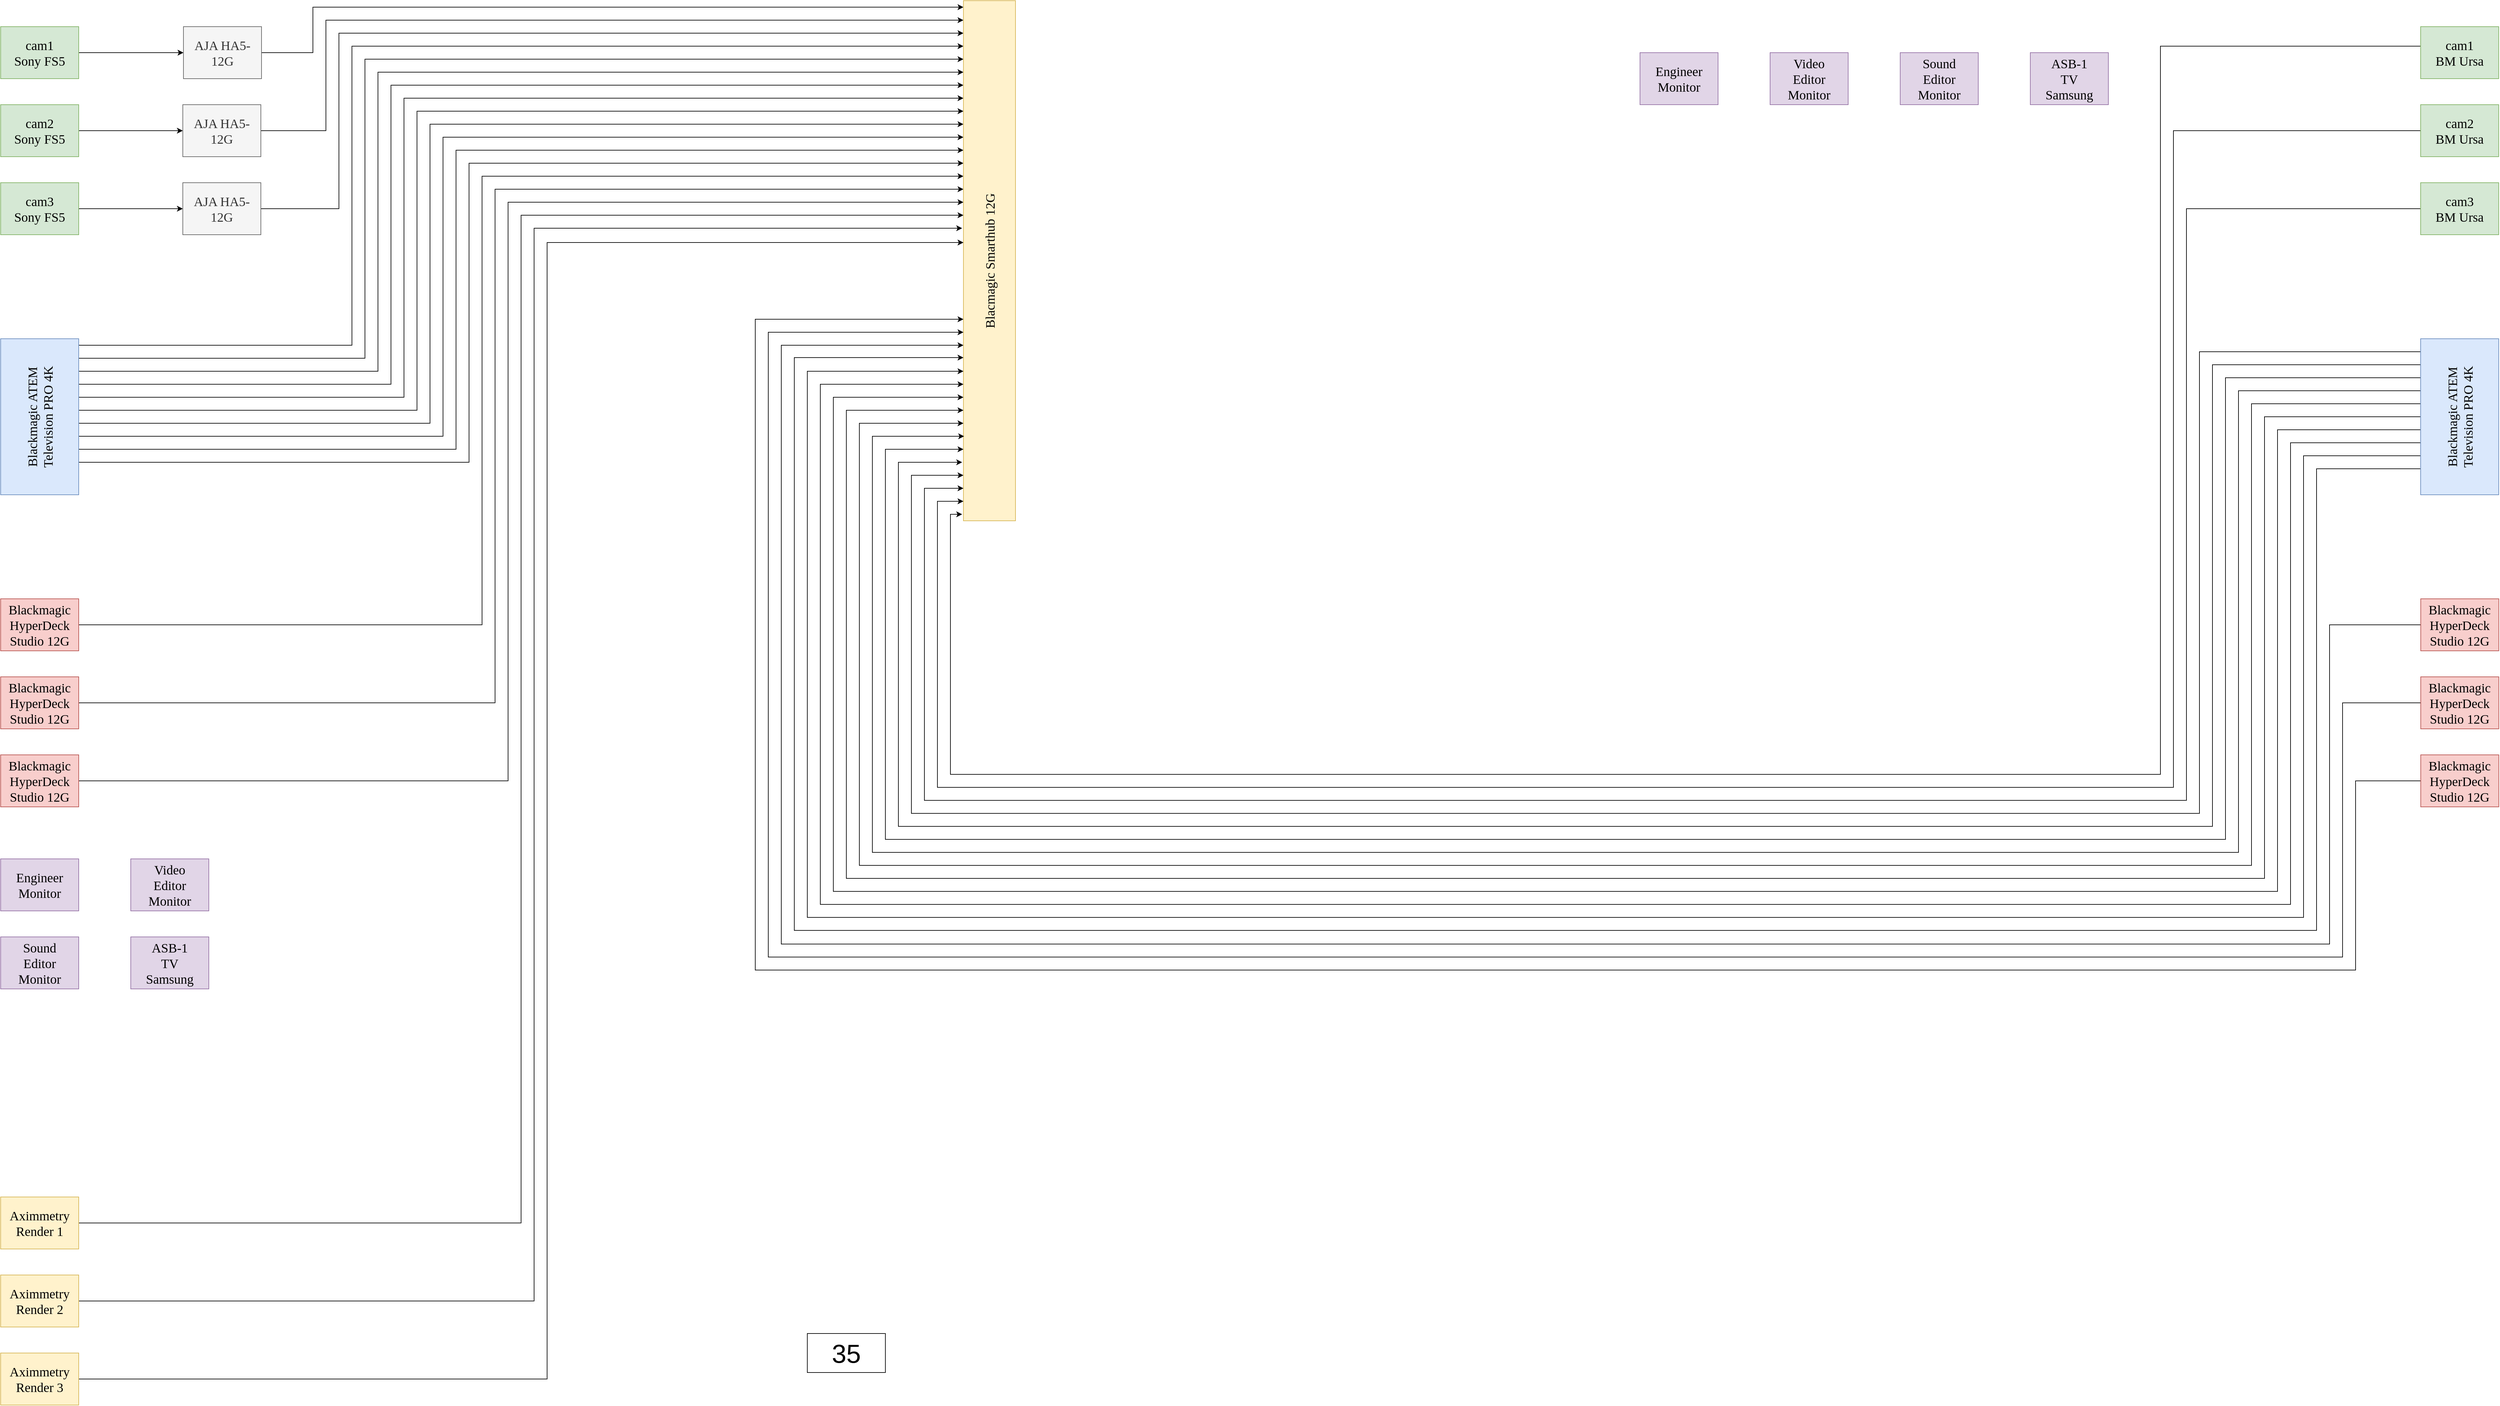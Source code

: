 <mxfile version="10.6.7" type="github"><diagram id="8zPpaCdNfco4rCtqq6pd" name="Chromakey ASB-1"><mxGraphModel dx="4948" dy="2976" grid="1" gridSize="10" guides="1" tooltips="1" connect="1" arrows="1" fold="1" page="1" pageScale="1" pageWidth="2336" pageHeight="1654" math="0" shadow="0"><root><mxCell id="0"/><mxCell id="1" parent="0"/><mxCell id="PRNeWvGEzYsnuZo690AR-102" style="edgeStyle=orthogonalEdgeStyle;rounded=0;orthogonalLoop=1;jettySize=auto;html=1;entryX=0;entryY=0.5;entryDx=0;entryDy=0;fontFamily=Verdana;fontSize=20;" parent="1" source="PRNeWvGEzYsnuZo690AR-89" target="PRNeWvGEzYsnuZo690AR-96" edge="1"><mxGeometry relative="1" as="geometry"/></mxCell><mxCell id="PRNeWvGEzYsnuZo690AR-89" value="cam1&lt;br&gt;Sony FS5&lt;br&gt;" style="rounded=0;whiteSpace=wrap;html=1;fontFamily=Verdana;fontSize=20;fillColor=#d5e8d4;strokeColor=#82b366;" parent="1" vertex="1"><mxGeometry x="400" y="160" width="120" height="80" as="geometry"/></mxCell><mxCell id="PRNeWvGEzYsnuZo690AR-105" style="edgeStyle=orthogonalEdgeStyle;rounded=0;orthogonalLoop=1;jettySize=auto;html=1;entryX=0;entryY=0.5;entryDx=0;entryDy=0;fontFamily=Verdana;fontSize=20;" parent="1" source="PRNeWvGEzYsnuZo690AR-94" target="PRNeWvGEzYsnuZo690AR-100" edge="1"><mxGeometry relative="1" as="geometry"/></mxCell><mxCell id="PRNeWvGEzYsnuZo690AR-94" value="cam2&lt;br&gt;Sony FS5&lt;br&gt;" style="rounded=0;whiteSpace=wrap;html=1;fontFamily=Verdana;fontSize=20;fillColor=#d5e8d4;strokeColor=#82b366;" parent="1" vertex="1"><mxGeometry x="400" y="280" width="120" height="80" as="geometry"/></mxCell><mxCell id="PRNeWvGEzYsnuZo690AR-106" style="edgeStyle=orthogonalEdgeStyle;rounded=0;orthogonalLoop=1;jettySize=auto;html=1;entryX=0;entryY=0.5;entryDx=0;entryDy=0;fontFamily=Verdana;fontSize=20;" parent="1" source="PRNeWvGEzYsnuZo690AR-95" target="PRNeWvGEzYsnuZo690AR-101" edge="1"><mxGeometry relative="1" as="geometry"/></mxCell><mxCell id="PRNeWvGEzYsnuZo690AR-95" value="cam3&lt;br&gt;Sony FS5&lt;br&gt;" style="rounded=0;whiteSpace=wrap;html=1;fontFamily=Verdana;fontSize=20;fillColor=#d5e8d4;strokeColor=#82b366;" parent="1" vertex="1"><mxGeometry x="400" y="400" width="120" height="80" as="geometry"/></mxCell><mxCell id="cZCcKE036kt_M7OEwNeD-14" style="edgeStyle=orthogonalEdgeStyle;rounded=0;orthogonalLoop=1;jettySize=auto;html=1;fontSize=22;" parent="1" source="PRNeWvGEzYsnuZo690AR-96" target="BGWSi0pUhEESYbRutxwz-24" edge="1"><mxGeometry relative="1" as="geometry"><Array as="points"><mxPoint x="880" y="200"/><mxPoint x="880" y="130"/></Array></mxGeometry></mxCell><mxCell id="PRNeWvGEzYsnuZo690AR-96" value="&lt;span&gt;AJA HA5-12G&lt;/span&gt;&lt;br&gt;" style="rounded=0;whiteSpace=wrap;html=1;fontFamily=Verdana;fontSize=20;fillColor=#f5f5f5;strokeColor=#666666;fontColor=#333333;" parent="1" vertex="1"><mxGeometry x="681" y="160" width="120" height="80" as="geometry"/></mxCell><mxCell id="cZCcKE036kt_M7OEwNeD-15" style="edgeStyle=orthogonalEdgeStyle;rounded=0;orthogonalLoop=1;jettySize=auto;html=1;fontSize=22;" parent="1" source="PRNeWvGEzYsnuZo690AR-100" target="BGWSi0pUhEESYbRutxwz-24" edge="1"><mxGeometry relative="1" as="geometry"><Array as="points"><mxPoint x="900" y="320"/><mxPoint x="900" y="150"/></Array></mxGeometry></mxCell><mxCell id="PRNeWvGEzYsnuZo690AR-100" value="&lt;span&gt;AJA HA5-12G&lt;/span&gt;&lt;br&gt;" style="rounded=0;whiteSpace=wrap;html=1;fontFamily=Verdana;fontSize=20;fillColor=#f5f5f5;strokeColor=#666666;fontColor=#333333;" parent="1" vertex="1"><mxGeometry x="680" y="280" width="120" height="80" as="geometry"/></mxCell><mxCell id="cZCcKE036kt_M7OEwNeD-16" style="edgeStyle=orthogonalEdgeStyle;rounded=0;orthogonalLoop=1;jettySize=auto;html=1;fontSize=22;" parent="1" source="PRNeWvGEzYsnuZo690AR-101" target="BGWSi0pUhEESYbRutxwz-24" edge="1"><mxGeometry relative="1" as="geometry"><Array as="points"><mxPoint x="920" y="440"/><mxPoint x="920" y="170"/></Array></mxGeometry></mxCell><mxCell id="PRNeWvGEzYsnuZo690AR-101" value="&lt;span&gt;AJA HA5-12G&lt;/span&gt;&lt;br&gt;" style="rounded=0;whiteSpace=wrap;html=1;fontFamily=Verdana;fontSize=20;fillColor=#f5f5f5;strokeColor=#666666;fontColor=#333333;" parent="1" vertex="1"><mxGeometry x="680" y="400" width="120" height="80" as="geometry"/></mxCell><mxCell id="cZCcKE036kt_M7OEwNeD-17" style="edgeStyle=orthogonalEdgeStyle;rounded=0;orthogonalLoop=1;jettySize=auto;html=1;fontSize=22;" parent="1" source="ANexXLqlYqrbS0PYl5LX-39" target="BGWSi0pUhEESYbRutxwz-24" edge="1"><mxGeometry relative="1" as="geometry"><Array as="points"><mxPoint x="940" y="650"/><mxPoint x="940" y="190"/></Array></mxGeometry></mxCell><mxCell id="cZCcKE036kt_M7OEwNeD-18" style="edgeStyle=orthogonalEdgeStyle;rounded=0;orthogonalLoop=1;jettySize=auto;html=1;fontSize=22;" parent="1" source="ANexXLqlYqrbS0PYl5LX-39" target="BGWSi0pUhEESYbRutxwz-24" edge="1"><mxGeometry relative="1" as="geometry"><Array as="points"><mxPoint x="960" y="670"/><mxPoint x="960" y="210"/></Array></mxGeometry></mxCell><mxCell id="cZCcKE036kt_M7OEwNeD-19" style="edgeStyle=orthogonalEdgeStyle;rounded=0;orthogonalLoop=1;jettySize=auto;html=1;fontSize=22;" parent="1" source="ANexXLqlYqrbS0PYl5LX-39" target="BGWSi0pUhEESYbRutxwz-24" edge="1"><mxGeometry relative="1" as="geometry"><Array as="points"><mxPoint x="980" y="690"/><mxPoint x="980" y="230"/></Array></mxGeometry></mxCell><mxCell id="cZCcKE036kt_M7OEwNeD-20" style="edgeStyle=orthogonalEdgeStyle;rounded=0;orthogonalLoop=1;jettySize=auto;html=1;fontSize=22;" parent="1" source="ANexXLqlYqrbS0PYl5LX-39" target="BGWSi0pUhEESYbRutxwz-24" edge="1"><mxGeometry relative="1" as="geometry"><Array as="points"><mxPoint x="1000" y="710"/><mxPoint x="1000" y="250"/></Array></mxGeometry></mxCell><mxCell id="cZCcKE036kt_M7OEwNeD-21" style="edgeStyle=orthogonalEdgeStyle;rounded=0;orthogonalLoop=1;jettySize=auto;html=1;fontSize=22;" parent="1" source="ANexXLqlYqrbS0PYl5LX-39" target="BGWSi0pUhEESYbRutxwz-24" edge="1"><mxGeometry relative="1" as="geometry"><Array as="points"><mxPoint x="1020" y="730"/><mxPoint x="1020" y="270"/></Array></mxGeometry></mxCell><mxCell id="cZCcKE036kt_M7OEwNeD-22" style="edgeStyle=orthogonalEdgeStyle;rounded=0;orthogonalLoop=1;jettySize=auto;html=1;fontSize=22;" parent="1" source="ANexXLqlYqrbS0PYl5LX-39" target="BGWSi0pUhEESYbRutxwz-24" edge="1"><mxGeometry relative="1" as="geometry"><Array as="points"><mxPoint x="1040" y="750"/><mxPoint x="1040" y="290"/></Array></mxGeometry></mxCell><mxCell id="cZCcKE036kt_M7OEwNeD-24" style="edgeStyle=orthogonalEdgeStyle;rounded=0;orthogonalLoop=1;jettySize=auto;html=1;fontSize=22;" parent="1" source="ANexXLqlYqrbS0PYl5LX-39" target="BGWSi0pUhEESYbRutxwz-24" edge="1"><mxGeometry relative="1" as="geometry"><Array as="points"><mxPoint x="1060" y="770"/><mxPoint x="1060" y="310"/></Array></mxGeometry></mxCell><mxCell id="cZCcKE036kt_M7OEwNeD-25" style="edgeStyle=orthogonalEdgeStyle;rounded=0;orthogonalLoop=1;jettySize=auto;html=1;fontSize=22;" parent="1" source="ANexXLqlYqrbS0PYl5LX-39" target="BGWSi0pUhEESYbRutxwz-24" edge="1"><mxGeometry relative="1" as="geometry"><Array as="points"><mxPoint x="1080" y="790"/><mxPoint x="1080" y="330"/></Array></mxGeometry></mxCell><mxCell id="cZCcKE036kt_M7OEwNeD-26" style="edgeStyle=orthogonalEdgeStyle;rounded=0;orthogonalLoop=1;jettySize=auto;html=1;fontSize=22;" parent="1" source="ANexXLqlYqrbS0PYl5LX-39" target="BGWSi0pUhEESYbRutxwz-24" edge="1"><mxGeometry relative="1" as="geometry"><Array as="points"><mxPoint x="1100" y="810"/><mxPoint x="1100" y="350"/></Array></mxGeometry></mxCell><mxCell id="cZCcKE036kt_M7OEwNeD-27" style="edgeStyle=orthogonalEdgeStyle;rounded=0;orthogonalLoop=1;jettySize=auto;html=1;fontSize=22;" parent="1" source="ANexXLqlYqrbS0PYl5LX-39" target="BGWSi0pUhEESYbRutxwz-24" edge="1"><mxGeometry relative="1" as="geometry"><Array as="points"><mxPoint x="1120" y="830"/><mxPoint x="1120" y="370"/></Array></mxGeometry></mxCell><mxCell id="ANexXLqlYqrbS0PYl5LX-39" value="Blackmagic ATEM Television PRO 4K&lt;br&gt;" style="rounded=0;whiteSpace=wrap;html=1;fontFamily=Verdana;fontSize=20;fillColor=#dae8fc;strokeColor=#6c8ebf;flipV=1;flipH=1;horizontal=0;" parent="1" vertex="1"><mxGeometry x="400" y="640" width="120" height="240" as="geometry"/></mxCell><mxCell id="cZCcKE036kt_M7OEwNeD-28" style="edgeStyle=orthogonalEdgeStyle;rounded=0;orthogonalLoop=1;jettySize=auto;html=1;fontSize=22;" parent="1" source="ANexXLqlYqrbS0PYl5LX-40" target="BGWSi0pUhEESYbRutxwz-24" edge="1"><mxGeometry relative="1" as="geometry"><Array as="points"><mxPoint x="1140" y="1080"/><mxPoint x="1140" y="390"/></Array></mxGeometry></mxCell><mxCell id="ANexXLqlYqrbS0PYl5LX-40" value="&lt;span&gt;Blackmagic HyperDeck Studio 12G&lt;/span&gt;&lt;br&gt;" style="rounded=0;whiteSpace=wrap;html=1;fontFamily=Verdana;fontSize=20;fillColor=#f8cecc;strokeColor=#b85450;" parent="1" vertex="1"><mxGeometry x="400" y="1040" width="120" height="80" as="geometry"/></mxCell><mxCell id="cZCcKE036kt_M7OEwNeD-29" style="edgeStyle=orthogonalEdgeStyle;rounded=0;orthogonalLoop=1;jettySize=auto;html=1;fontSize=22;" parent="1" source="ANexXLqlYqrbS0PYl5LX-42" target="BGWSi0pUhEESYbRutxwz-24" edge="1"><mxGeometry relative="1" as="geometry"><Array as="points"><mxPoint x="1160" y="1200"/><mxPoint x="1160" y="410"/></Array></mxGeometry></mxCell><mxCell id="ANexXLqlYqrbS0PYl5LX-42" value="&lt;span&gt;Blackmagic HyperDeck Studio 12G&lt;/span&gt;&lt;br&gt;" style="rounded=0;whiteSpace=wrap;html=1;fontFamily=Verdana;fontSize=20;fillColor=#f8cecc;strokeColor=#b85450;" parent="1" vertex="1"><mxGeometry x="400" y="1160" width="120" height="80" as="geometry"/></mxCell><mxCell id="cZCcKE036kt_M7OEwNeD-30" style="edgeStyle=orthogonalEdgeStyle;rounded=0;orthogonalLoop=1;jettySize=auto;html=1;fontSize=22;" parent="1" source="ANexXLqlYqrbS0PYl5LX-43" target="BGWSi0pUhEESYbRutxwz-24" edge="1"><mxGeometry relative="1" as="geometry"><Array as="points"><mxPoint x="1180" y="1320"/><mxPoint x="1180" y="430"/></Array></mxGeometry></mxCell><mxCell id="ANexXLqlYqrbS0PYl5LX-43" value="&lt;span&gt;Blackmagic HyperDeck Studio 12G&lt;/span&gt;&lt;br&gt;" style="rounded=0;whiteSpace=wrap;html=1;fontFamily=Verdana;fontSize=20;fillColor=#f8cecc;strokeColor=#b85450;" parent="1" vertex="1"><mxGeometry x="400" y="1280" width="120" height="80" as="geometry"/></mxCell><mxCell id="BGWSi0pUhEESYbRutxwz-1" value="Engineer&lt;br&gt;Monitor&lt;br&gt;" style="rounded=0;whiteSpace=wrap;html=1;fontFamily=Verdana;fontSize=20;fillColor=#e1d5e7;strokeColor=#9673a6;" parent="1" vertex="1"><mxGeometry x="400" y="1440" width="120" height="80" as="geometry"/></mxCell><mxCell id="BGWSi0pUhEESYbRutxwz-2" value="Video&lt;br&gt;Editor&lt;br&gt;Monitor&lt;br&gt;" style="rounded=0;whiteSpace=wrap;html=1;fontFamily=Verdana;fontSize=20;fillColor=#e1d5e7;strokeColor=#9673a6;" parent="1" vertex="1"><mxGeometry x="600" y="1440" width="120" height="80" as="geometry"/></mxCell><mxCell id="BGWSi0pUhEESYbRutxwz-3" value="ASB-1 &lt;br&gt;TV&lt;br&gt;Samsung&lt;br&gt;" style="rounded=0;whiteSpace=wrap;html=1;fontFamily=Verdana;fontSize=20;fillColor=#e1d5e7;strokeColor=#9673a6;" parent="1" vertex="1"><mxGeometry x="600" y="1560" width="120" height="80" as="geometry"/></mxCell><mxCell id="BGWSi0pUhEESYbRutxwz-4" value="Sound&lt;br&gt;Editor&lt;br&gt;Monitor&lt;br&gt;" style="rounded=0;whiteSpace=wrap;html=1;fontFamily=Verdana;fontSize=20;fillColor=#e1d5e7;strokeColor=#9673a6;" parent="1" vertex="1"><mxGeometry x="400" y="1560" width="120" height="80" as="geometry"/></mxCell><mxCell id="BGWSi0pUhEESYbRutxwz-24" value="Blacmagic Smarthub 12G" style="rounded=0;whiteSpace=wrap;html=1;fontFamily=Verdana;fontSize=20;horizontal=0;fillColor=#fff2cc;strokeColor=#d6b656;" parent="1" vertex="1"><mxGeometry x="1880" y="120" width="80" height="800" as="geometry"/></mxCell><mxCell id="7rxG0kGC3EQJ1BJ71K5Z-4" style="edgeStyle=orthogonalEdgeStyle;rounded=0;orthogonalLoop=1;jettySize=auto;html=1;" edge="1" parent="1" source="7rxG0kGC3EQJ1BJ71K5Z-1"><mxGeometry relative="1" as="geometry"><mxPoint x="1878" y="910" as="targetPoint"/><Array as="points"><mxPoint x="3720" y="190"/><mxPoint x="3720" y="1310"/><mxPoint x="1860" y="1310"/><mxPoint x="1860" y="910"/><mxPoint x="1878" y="910"/></Array></mxGeometry></mxCell><mxCell id="7rxG0kGC3EQJ1BJ71K5Z-1" value="cam1&lt;br&gt;BM Ursa&lt;br&gt;" style="rounded=0;whiteSpace=wrap;html=1;fontFamily=Verdana;fontSize=20;fillColor=#d5e8d4;strokeColor=#82b366;" vertex="1" parent="1"><mxGeometry x="4120" y="160" width="120" height="80" as="geometry"/></mxCell><mxCell id="7rxG0kGC3EQJ1BJ71K5Z-6" style="edgeStyle=orthogonalEdgeStyle;rounded=0;orthogonalLoop=1;jettySize=auto;html=1;" edge="1" parent="1" source="7rxG0kGC3EQJ1BJ71K5Z-2"><mxGeometry relative="1" as="geometry"><mxPoint x="1880" y="890" as="targetPoint"/><Array as="points"><mxPoint x="3740" y="320"/><mxPoint x="3740" y="1330"/><mxPoint x="1840" y="1330"/><mxPoint x="1840" y="890"/><mxPoint x="1880" y="890"/></Array></mxGeometry></mxCell><mxCell id="7rxG0kGC3EQJ1BJ71K5Z-2" value="cam2&lt;br&gt;BM Ursa&lt;br&gt;" style="rounded=0;whiteSpace=wrap;html=1;fontFamily=Verdana;fontSize=20;fillColor=#d5e8d4;strokeColor=#82b366;" vertex="1" parent="1"><mxGeometry x="4120" y="280" width="120" height="80" as="geometry"/></mxCell><mxCell id="7rxG0kGC3EQJ1BJ71K5Z-7" style="edgeStyle=orthogonalEdgeStyle;rounded=0;orthogonalLoop=1;jettySize=auto;html=1;" edge="1" parent="1" source="7rxG0kGC3EQJ1BJ71K5Z-3" target="BGWSi0pUhEESYbRutxwz-24"><mxGeometry relative="1" as="geometry"><Array as="points"><mxPoint x="3760" y="440"/><mxPoint x="3760" y="1350"/><mxPoint x="1820" y="1350"/><mxPoint x="1820" y="870"/></Array></mxGeometry></mxCell><mxCell id="7rxG0kGC3EQJ1BJ71K5Z-3" value="cam3&lt;br&gt;BM Ursa&lt;br&gt;" style="rounded=0;whiteSpace=wrap;html=1;fontFamily=Verdana;fontSize=20;fillColor=#d5e8d4;strokeColor=#82b366;" vertex="1" parent="1"><mxGeometry x="4120" y="400" width="120" height="80" as="geometry"/></mxCell><mxCell id="7rxG0kGC3EQJ1BJ71K5Z-9" style="edgeStyle=orthogonalEdgeStyle;rounded=0;orthogonalLoop=1;jettySize=auto;html=1;" edge="1" parent="1" source="7rxG0kGC3EQJ1BJ71K5Z-8" target="BGWSi0pUhEESYbRutxwz-24"><mxGeometry relative="1" as="geometry"><Array as="points"><mxPoint x="3780" y="660"/><mxPoint x="3780" y="1370"/><mxPoint x="1800" y="1370"/><mxPoint x="1800" y="850"/></Array></mxGeometry></mxCell><mxCell id="7rxG0kGC3EQJ1BJ71K5Z-10" style="edgeStyle=orthogonalEdgeStyle;rounded=0;orthogonalLoop=1;jettySize=auto;html=1;" edge="1" parent="1" source="7rxG0kGC3EQJ1BJ71K5Z-8"><mxGeometry relative="1" as="geometry"><mxPoint x="1878" y="830" as="targetPoint"/><Array as="points"><mxPoint x="3800" y="680"/><mxPoint x="3800" y="1390"/><mxPoint x="1780" y="1390"/><mxPoint x="1780" y="830"/><mxPoint x="1878" y="830"/></Array></mxGeometry></mxCell><mxCell id="7rxG0kGC3EQJ1BJ71K5Z-11" style="edgeStyle=orthogonalEdgeStyle;rounded=0;orthogonalLoop=1;jettySize=auto;html=1;" edge="1" parent="1" source="7rxG0kGC3EQJ1BJ71K5Z-8"><mxGeometry relative="1" as="geometry"><mxPoint x="1880" y="810" as="targetPoint"/><Array as="points"><mxPoint x="3820" y="700"/><mxPoint x="3820" y="1410"/><mxPoint x="1760" y="1410"/><mxPoint x="1760" y="810"/><mxPoint x="1880" y="810"/></Array></mxGeometry></mxCell><mxCell id="7rxG0kGC3EQJ1BJ71K5Z-13" style="edgeStyle=orthogonalEdgeStyle;rounded=0;orthogonalLoop=1;jettySize=auto;html=1;" edge="1" parent="1" source="7rxG0kGC3EQJ1BJ71K5Z-8"><mxGeometry relative="1" as="geometry"><mxPoint x="1881" y="790" as="targetPoint"/><Array as="points"><mxPoint x="3840" y="720"/><mxPoint x="3840" y="1430"/><mxPoint x="1740" y="1430"/><mxPoint x="1740" y="790"/><mxPoint x="1881" y="790"/></Array></mxGeometry></mxCell><mxCell id="7rxG0kGC3EQJ1BJ71K5Z-14" style="edgeStyle=orthogonalEdgeStyle;rounded=0;orthogonalLoop=1;jettySize=auto;html=1;" edge="1" parent="1" source="7rxG0kGC3EQJ1BJ71K5Z-8" target="BGWSi0pUhEESYbRutxwz-24"><mxGeometry relative="1" as="geometry"><Array as="points"><mxPoint x="3860" y="740"/><mxPoint x="3860" y="1450"/><mxPoint x="1720" y="1450"/><mxPoint x="1720" y="770"/></Array></mxGeometry></mxCell><mxCell id="7rxG0kGC3EQJ1BJ71K5Z-15" style="edgeStyle=orthogonalEdgeStyle;rounded=0;orthogonalLoop=1;jettySize=auto;html=1;" edge="1" parent="1" source="7rxG0kGC3EQJ1BJ71K5Z-8"><mxGeometry relative="1" as="geometry"><mxPoint x="1880" y="750" as="targetPoint"/><Array as="points"><mxPoint x="3880" y="760"/><mxPoint x="3880" y="1470"/><mxPoint x="1700" y="1470"/><mxPoint x="1700" y="750"/><mxPoint x="1880" y="750"/></Array></mxGeometry></mxCell><mxCell id="7rxG0kGC3EQJ1BJ71K5Z-16" style="edgeStyle=orthogonalEdgeStyle;rounded=0;orthogonalLoop=1;jettySize=auto;html=1;" edge="1" parent="1" source="7rxG0kGC3EQJ1BJ71K5Z-8" target="BGWSi0pUhEESYbRutxwz-24"><mxGeometry relative="1" as="geometry"><Array as="points"><mxPoint x="3900" y="780"/><mxPoint x="3900" y="1490"/><mxPoint x="1680" y="1490"/><mxPoint x="1680" y="730"/></Array></mxGeometry></mxCell><mxCell id="7rxG0kGC3EQJ1BJ71K5Z-17" style="edgeStyle=orthogonalEdgeStyle;rounded=0;orthogonalLoop=1;jettySize=auto;html=1;" edge="1" parent="1" source="7rxG0kGC3EQJ1BJ71K5Z-8"><mxGeometry relative="1" as="geometry"><mxPoint x="1880" y="710" as="targetPoint"/><Array as="points"><mxPoint x="3920" y="800"/><mxPoint x="3920" y="1510"/><mxPoint x="1660" y="1510"/><mxPoint x="1660" y="710"/><mxPoint x="1880" y="710"/></Array></mxGeometry></mxCell><mxCell id="7rxG0kGC3EQJ1BJ71K5Z-18" style="edgeStyle=orthogonalEdgeStyle;rounded=0;orthogonalLoop=1;jettySize=auto;html=1;" edge="1" parent="1" source="7rxG0kGC3EQJ1BJ71K5Z-8"><mxGeometry relative="1" as="geometry"><mxPoint x="1880" y="690" as="targetPoint"/><Array as="points"><mxPoint x="3940" y="820"/><mxPoint x="3940" y="1530"/><mxPoint x="1640" y="1530"/><mxPoint x="1640" y="690"/><mxPoint x="1880" y="690"/></Array></mxGeometry></mxCell><mxCell id="7rxG0kGC3EQJ1BJ71K5Z-19" style="edgeStyle=orthogonalEdgeStyle;rounded=0;orthogonalLoop=1;jettySize=auto;html=1;" edge="1" parent="1" source="7rxG0kGC3EQJ1BJ71K5Z-8"><mxGeometry relative="1" as="geometry"><mxPoint x="1880" y="669" as="targetPoint"/><Array as="points"><mxPoint x="3960" y="840"/><mxPoint x="3960" y="1550"/><mxPoint x="1620" y="1550"/><mxPoint x="1620" y="669"/><mxPoint x="1880" y="669"/></Array></mxGeometry></mxCell><mxCell id="7rxG0kGC3EQJ1BJ71K5Z-8" value="Blackmagic ATEM Television PRO 4K&lt;br&gt;" style="rounded=0;whiteSpace=wrap;html=1;fontFamily=Verdana;fontSize=20;fillColor=#dae8fc;strokeColor=#6c8ebf;flipV=1;flipH=1;horizontal=0;" vertex="1" parent="1"><mxGeometry x="4120" y="640" width="120" height="240" as="geometry"/></mxCell><mxCell id="7rxG0kGC3EQJ1BJ71K5Z-23" style="edgeStyle=orthogonalEdgeStyle;rounded=0;orthogonalLoop=1;jettySize=auto;html=1;" edge="1" parent="1" source="7rxG0kGC3EQJ1BJ71K5Z-20"><mxGeometry relative="1" as="geometry"><mxPoint x="1880" y="650" as="targetPoint"/><Array as="points"><mxPoint x="3980" y="1080"/><mxPoint x="3980" y="1571"/><mxPoint x="1600" y="1571"/><mxPoint x="1600" y="650"/><mxPoint x="1880" y="650"/></Array></mxGeometry></mxCell><mxCell id="7rxG0kGC3EQJ1BJ71K5Z-20" value="&lt;span&gt;Blackmagic HyperDeck Studio 12G&lt;/span&gt;&lt;br&gt;" style="rounded=0;whiteSpace=wrap;html=1;fontFamily=Verdana;fontSize=20;fillColor=#f8cecc;strokeColor=#b85450;" vertex="1" parent="1"><mxGeometry x="4120.167" y="1040" width="120" height="80" as="geometry"/></mxCell><mxCell id="7rxG0kGC3EQJ1BJ71K5Z-24" style="edgeStyle=orthogonalEdgeStyle;rounded=0;orthogonalLoop=1;jettySize=auto;html=1;" edge="1" parent="1" source="7rxG0kGC3EQJ1BJ71K5Z-21"><mxGeometry relative="1" as="geometry"><mxPoint x="1880" y="630" as="targetPoint"/><Array as="points"><mxPoint x="4000" y="1200"/><mxPoint x="4000" y="1591"/><mxPoint x="1580" y="1591"/><mxPoint x="1580" y="630"/></Array></mxGeometry></mxCell><mxCell id="7rxG0kGC3EQJ1BJ71K5Z-21" value="&lt;span&gt;Blackmagic HyperDeck Studio 12G&lt;/span&gt;&lt;br&gt;" style="rounded=0;whiteSpace=wrap;html=1;fontFamily=Verdana;fontSize=20;fillColor=#f8cecc;strokeColor=#b85450;" vertex="1" parent="1"><mxGeometry x="4120.167" y="1160" width="120" height="80" as="geometry"/></mxCell><mxCell id="7rxG0kGC3EQJ1BJ71K5Z-25" style="edgeStyle=orthogonalEdgeStyle;rounded=0;orthogonalLoop=1;jettySize=auto;html=1;exitX=0;exitY=0.5;exitDx=0;exitDy=0;" edge="1" parent="1" source="7rxG0kGC3EQJ1BJ71K5Z-22"><mxGeometry relative="1" as="geometry"><mxPoint x="1880" y="610" as="targetPoint"/><Array as="points"><mxPoint x="4020" y="1320"/><mxPoint x="4020" y="1611"/><mxPoint x="1560" y="1611"/><mxPoint x="1560" y="610"/><mxPoint x="1880" y="610"/></Array></mxGeometry></mxCell><mxCell id="7rxG0kGC3EQJ1BJ71K5Z-22" value="&lt;span&gt;Blackmagic HyperDeck Studio 12G&lt;/span&gt;&lt;br&gt;" style="rounded=0;whiteSpace=wrap;html=1;fontFamily=Verdana;fontSize=20;fillColor=#f8cecc;strokeColor=#b85450;" vertex="1" parent="1"><mxGeometry x="4120.167" y="1280" width="120" height="80" as="geometry"/></mxCell><mxCell id="7rxG0kGC3EQJ1BJ71K5Z-26" value="35&lt;br style=&quot;font-size: 40px&quot;&gt;" style="rounded=0;whiteSpace=wrap;html=1;fontSize=40;" vertex="1" parent="1"><mxGeometry x="1640" y="2170" width="120" height="60" as="geometry"/></mxCell><mxCell id="7rxG0kGC3EQJ1BJ71K5Z-27" value="Engineer&lt;br&gt;Monitor&lt;br&gt;" style="rounded=0;whiteSpace=wrap;html=1;fontFamily=Verdana;fontSize=20;fillColor=#e1d5e7;strokeColor=#9673a6;" vertex="1" parent="1"><mxGeometry x="2920" y="200" width="120" height="80" as="geometry"/></mxCell><mxCell id="7rxG0kGC3EQJ1BJ71K5Z-28" value="Video&lt;br&gt;Editor&lt;br&gt;Monitor&lt;br&gt;" style="rounded=0;whiteSpace=wrap;html=1;fontFamily=Verdana;fontSize=20;fillColor=#e1d5e7;strokeColor=#9673a6;" vertex="1" parent="1"><mxGeometry x="3120" y="200" width="120" height="80" as="geometry"/></mxCell><mxCell id="7rxG0kGC3EQJ1BJ71K5Z-29" value="ASB-1 &lt;br&gt;TV&lt;br&gt;Samsung&lt;br&gt;" style="rounded=0;whiteSpace=wrap;html=1;fontFamily=Verdana;fontSize=20;fillColor=#e1d5e7;strokeColor=#9673a6;" vertex="1" parent="1"><mxGeometry x="3520" y="200" width="120" height="80" as="geometry"/></mxCell><mxCell id="7rxG0kGC3EQJ1BJ71K5Z-30" value="Sound&lt;br&gt;Editor&lt;br&gt;Monitor&lt;br&gt;" style="rounded=0;whiteSpace=wrap;html=1;fontFamily=Verdana;fontSize=20;fillColor=#e1d5e7;strokeColor=#9673a6;" vertex="1" parent="1"><mxGeometry x="3320" y="200" width="120" height="80" as="geometry"/></mxCell><mxCell id="7rxG0kGC3EQJ1BJ71K5Z-34" style="edgeStyle=orthogonalEdgeStyle;rounded=0;orthogonalLoop=1;jettySize=auto;html=1;fontSize=40;" edge="1" parent="1" source="7rxG0kGC3EQJ1BJ71K5Z-31"><mxGeometry relative="1" as="geometry"><mxPoint x="1880" y="450" as="targetPoint"/><Array as="points"><mxPoint x="1200" y="2000"/><mxPoint x="1200" y="450"/><mxPoint x="1880" y="450"/></Array></mxGeometry></mxCell><mxCell id="7rxG0kGC3EQJ1BJ71K5Z-31" value="Aximmetry&lt;br&gt;Render 1&lt;br&gt;" style="rounded=0;whiteSpace=wrap;html=1;fontFamily=Verdana;fontSize=20;fillColor=#fff2cc;strokeColor=#d6b656;" vertex="1" parent="1"><mxGeometry x="400" y="1960" width="120" height="80" as="geometry"/></mxCell><mxCell id="7rxG0kGC3EQJ1BJ71K5Z-35" style="edgeStyle=orthogonalEdgeStyle;rounded=0;orthogonalLoop=1;jettySize=auto;html=1;fontSize=40;" edge="1" parent="1" source="7rxG0kGC3EQJ1BJ71K5Z-32"><mxGeometry relative="1" as="geometry"><mxPoint x="1878" y="470" as="targetPoint"/><Array as="points"><mxPoint x="1220" y="2120"/><mxPoint x="1220" y="470"/><mxPoint x="1878" y="470"/></Array></mxGeometry></mxCell><mxCell id="7rxG0kGC3EQJ1BJ71K5Z-32" value="Aximmetry&lt;br&gt;Render 2&lt;br&gt;" style="rounded=0;whiteSpace=wrap;html=1;fontFamily=Verdana;fontSize=20;fillColor=#fff2cc;strokeColor=#d6b656;" vertex="1" parent="1"><mxGeometry x="400" y="2080" width="120" height="80" as="geometry"/></mxCell><mxCell id="7rxG0kGC3EQJ1BJ71K5Z-36" style="edgeStyle=orthogonalEdgeStyle;rounded=0;orthogonalLoop=1;jettySize=auto;html=1;fontSize=40;" edge="1" parent="1" source="7rxG0kGC3EQJ1BJ71K5Z-33"><mxGeometry relative="1" as="geometry"><mxPoint x="1880" y="492" as="targetPoint"/><Array as="points"><mxPoint x="1240" y="2240"/><mxPoint x="1240" y="492"/></Array></mxGeometry></mxCell><mxCell id="7rxG0kGC3EQJ1BJ71K5Z-33" value="Aximmetry&lt;br&gt;Render 3&lt;br&gt;" style="rounded=0;whiteSpace=wrap;html=1;fontFamily=Verdana;fontSize=20;fillColor=#fff2cc;strokeColor=#d6b656;" vertex="1" parent="1"><mxGeometry x="400" y="2200" width="120" height="80" as="geometry"/></mxCell></root></mxGraphModel></diagram></mxfile>